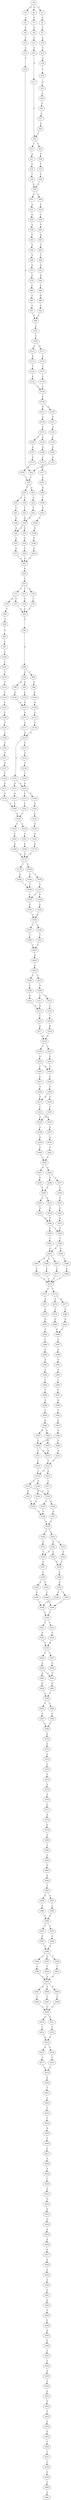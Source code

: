 strict digraph  {
	S0 -> S1 [ label = T ];
	S0 -> S2 [ label = G ];
	S0 -> S3 [ label = G ];
	S1 -> S4 [ label = C ];
	S2 -> S5 [ label = C ];
	S3 -> S6 [ label = A ];
	S4 -> S7 [ label = C ];
	S5 -> S8 [ label = G ];
	S6 -> S9 [ label = C ];
	S7 -> S10 [ label = A ];
	S8 -> S11 [ label = T ];
	S9 -> S12 [ label = C ];
	S10 -> S13 [ label = C ];
	S11 -> S14 [ label = G ];
	S12 -> S15 [ label = A ];
	S13 -> S16 [ label = G ];
	S14 -> S17 [ label = A ];
	S15 -> S18 [ label = A ];
	S16 -> S19 [ label = T ];
	S17 -> S20 [ label = C ];
	S18 -> S21 [ label = A ];
	S19 -> S22 [ label = A ];
	S20 -> S23 [ label = C ];
	S20 -> S24 [ label = T ];
	S21 -> S25 [ label = T ];
	S22 -> S26 [ label = A ];
	S23 -> S27 [ label = A ];
	S24 -> S28 [ label = C ];
	S25 -> S29 [ label = A ];
	S25 -> S30 [ label = T ];
	S26 -> S31 [ label = G ];
	S27 -> S32 [ label = G ];
	S28 -> S33 [ label = T ];
	S29 -> S34 [ label = G ];
	S30 -> S35 [ label = A ];
	S30 -> S36 [ label = C ];
	S31 -> S37 [ label = A ];
	S32 -> S38 [ label = C ];
	S33 -> S39 [ label = C ];
	S34 -> S40 [ label = T ];
	S35 -> S41 [ label = C ];
	S36 -> S42 [ label = T ];
	S37 -> S43 [ label = A ];
	S38 -> S44 [ label = G ];
	S39 -> S44 [ label = G ];
	S40 -> S45 [ label = G ];
	S41 -> S46 [ label = G ];
	S42 -> S45 [ label = G ];
	S43 -> S20 [ label = C ];
	S44 -> S47 [ label = A ];
	S44 -> S48 [ label = C ];
	S45 -> S49 [ label = A ];
	S45 -> S50 [ label = G ];
	S46 -> S49 [ label = A ];
	S47 -> S51 [ label = A ];
	S48 -> S52 [ label = A ];
	S49 -> S53 [ label = G ];
	S50 -> S54 [ label = A ];
	S51 -> S55 [ label = G ];
	S52 -> S56 [ label = C ];
	S53 -> S57 [ label = A ];
	S54 -> S58 [ label = A ];
	S55 -> S59 [ label = A ];
	S56 -> S60 [ label = T ];
	S57 -> S61 [ label = G ];
	S58 -> S61 [ label = G ];
	S59 -> S62 [ label = C ];
	S60 -> S63 [ label = G ];
	S61 -> S64 [ label = G ];
	S62 -> S65 [ label = A ];
	S63 -> S66 [ label = G ];
	S64 -> S67 [ label = T ];
	S65 -> S68 [ label = A ];
	S66 -> S69 [ label = T ];
	S67 -> S70 [ label = A ];
	S67 -> S71 [ label = C ];
	S67 -> S72 [ label = T ];
	S68 -> S73 [ label = G ];
	S69 -> S74 [ label = G ];
	S70 -> S75 [ label = C ];
	S71 -> S76 [ label = G ];
	S71 -> S77 [ label = C ];
	S72 -> S78 [ label = C ];
	S73 -> S79 [ label = C ];
	S74 -> S80 [ label = G ];
	S75 -> S81 [ label = C ];
	S76 -> S82 [ label = T ];
	S77 -> S81 [ label = C ];
	S78 -> S81 [ label = C ];
	S79 -> S83 [ label = C ];
	S80 -> S84 [ label = T ];
	S81 -> S85 [ label = C ];
	S82 -> S86 [ label = T ];
	S83 -> S87 [ label = T ];
	S84 -> S88 [ label = G ];
	S85 -> S89 [ label = G ];
	S86 -> S90 [ label = T ];
	S87 -> S91 [ label = A ];
	S88 -> S92 [ label = A ];
	S89 -> S93 [ label = A ];
	S89 -> S94 [ label = T ];
	S90 -> S95 [ label = C ];
	S91 -> S96 [ label = T ];
	S92 -> S96 [ label = T ];
	S93 -> S97 [ label = G ];
	S93 -> S98 [ label = A ];
	S94 -> S99 [ label = G ];
	S95 -> S100 [ label = C ];
	S96 -> S101 [ label = C ];
	S97 -> S102 [ label = A ];
	S98 -> S103 [ label = A ];
	S99 -> S104 [ label = G ];
	S100 -> S105 [ label = C ];
	S101 -> S106 [ label = C ];
	S102 -> S107 [ label = G ];
	S103 -> S107 [ label = G ];
	S104 -> S108 [ label = A ];
	S105 -> S109 [ label = T ];
	S106 -> S110 [ label = C ];
	S106 -> S111 [ label = G ];
	S107 -> S112 [ label = A ];
	S108 -> S113 [ label = C ];
	S109 -> S114 [ label = T ];
	S110 -> S115 [ label = G ];
	S111 -> S116 [ label = A ];
	S112 -> S117 [ label = A ];
	S113 -> S118 [ label = A ];
	S114 -> S119 [ label = T ];
	S115 -> S120 [ label = T ];
	S116 -> S121 [ label = A ];
	S117 -> S122 [ label = G ];
	S118 -> S122 [ label = G ];
	S119 -> S123 [ label = C ];
	S120 -> S124 [ label = C ];
	S121 -> S125 [ label = C ];
	S122 -> S126 [ label = T ];
	S122 -> S127 [ label = A ];
	S123 -> S128 [ label = C ];
	S124 -> S129 [ label = C ];
	S125 -> S129 [ label = C ];
	S126 -> S130 [ label = A ];
	S126 -> S131 [ label = G ];
	S127 -> S132 [ label = A ];
	S128 -> S133 [ label = T ];
	S129 -> S134 [ label = G ];
	S130 -> S135 [ label = C ];
	S130 -> S136 [ label = G ];
	S131 -> S137 [ label = A ];
	S132 -> S138 [ label = G ];
	S133 -> S139 [ label = A ];
	S134 -> S140 [ label = G ];
	S134 -> S141 [ label = A ];
	S135 -> S142 [ label = C ];
	S136 -> S143 [ label = C ];
	S137 -> S144 [ label = C ];
	S138 -> S145 [ label = T ];
	S139 -> S146 [ label = T ];
	S140 -> S147 [ label = G ];
	S141 -> S148 [ label = G ];
	S142 -> S149 [ label = T ];
	S143 -> S150 [ label = G ];
	S144 -> S149 [ label = T ];
	S145 -> S130 [ label = A ];
	S146 -> S151 [ label = C ];
	S147 -> S152 [ label = A ];
	S148 -> S153 [ label = G ];
	S149 -> S154 [ label = A ];
	S149 -> S155 [ label = C ];
	S150 -> S156 [ label = A ];
	S151 -> S157 [ label = G ];
	S152 -> S158 [ label = C ];
	S153 -> S159 [ label = G ];
	S153 -> S160 [ label = T ];
	S154 -> S161 [ label = A ];
	S155 -> S162 [ label = C ];
	S156 -> S163 [ label = G ];
	S157 -> S164 [ label = C ];
	S158 -> S165 [ label = G ];
	S159 -> S166 [ label = G ];
	S160 -> S167 [ label = G ];
	S161 -> S168 [ label = A ];
	S162 -> S169 [ label = A ];
	S163 -> S170 [ label = A ];
	S164 -> S171 [ label = A ];
	S165 -> S172 [ label = A ];
	S166 -> S173 [ label = C ];
	S167 -> S174 [ label = G ];
	S168 -> S175 [ label = G ];
	S169 -> S175 [ label = G ];
	S170 -> S175 [ label = G ];
	S171 -> S176 [ label = A ];
	S172 -> S21 [ label = A ];
	S173 -> S177 [ label = T ];
	S174 -> S178 [ label = A ];
	S175 -> S179 [ label = C ];
	S175 -> S180 [ label = T ];
	S176 -> S144 [ label = C ];
	S177 -> S181 [ label = G ];
	S178 -> S25 [ label = T ];
	S179 -> S182 [ label = A ];
	S180 -> S183 [ label = T ];
	S180 -> S184 [ label = A ];
	S181 -> S185 [ label = G ];
	S182 -> S186 [ label = T ];
	S183 -> S187 [ label = T ];
	S184 -> S186 [ label = T ];
	S185 -> S188 [ label = T ];
	S186 -> S189 [ label = T ];
	S187 -> S190 [ label = C ];
	S187 -> S189 [ label = T ];
	S188 -> S191 [ label = G ];
	S189 -> S192 [ label = C ];
	S190 -> S193 [ label = C ];
	S191 -> S194 [ label = A ];
	S192 -> S195 [ label = C ];
	S193 -> S195 [ label = C ];
	S194 -> S196 [ label = C ];
	S195 -> S197 [ label = T ];
	S195 -> S198 [ label = C ];
	S196 -> S199 [ label = C ];
	S197 -> S200 [ label = T ];
	S198 -> S201 [ label = T ];
	S199 -> S202 [ label = A ];
	S200 -> S203 [ label = T ];
	S201 -> S203 [ label = T ];
	S202 -> S61 [ label = G ];
	S203 -> S204 [ label = G ];
	S204 -> S205 [ label = T ];
	S205 -> S206 [ label = C ];
	S205 -> S207 [ label = T ];
	S206 -> S208 [ label = C ];
	S207 -> S209 [ label = T ];
	S208 -> S210 [ label = G ];
	S209 -> S211 [ label = G ];
	S209 -> S212 [ label = A ];
	S210 -> S213 [ label = A ];
	S211 -> S213 [ label = A ];
	S212 -> S214 [ label = C ];
	S213 -> S215 [ label = C ];
	S214 -> S216 [ label = T ];
	S215 -> S217 [ label = G ];
	S216 -> S218 [ label = G ];
	S217 -> S219 [ label = G ];
	S218 -> S219 [ label = G ];
	S219 -> S220 [ label = T ];
	S219 -> S221 [ label = C ];
	S220 -> S222 [ label = G ];
	S221 -> S223 [ label = G ];
	S222 -> S224 [ label = A ];
	S222 -> S225 [ label = T ];
	S223 -> S224 [ label = A ];
	S224 -> S226 [ label = A ];
	S225 -> S227 [ label = C ];
	S226 -> S228 [ label = A ];
	S227 -> S229 [ label = A ];
	S228 -> S230 [ label = C ];
	S228 -> S231 [ label = A ];
	S229 -> S231 [ label = A ];
	S230 -> S232 [ label = C ];
	S231 -> S233 [ label = C ];
	S232 -> S234 [ label = A ];
	S233 -> S234 [ label = A ];
	S233 -> S235 [ label = G ];
	S234 -> S236 [ label = A ];
	S235 -> S237 [ label = A ];
	S236 -> S238 [ label = G ];
	S237 -> S239 [ label = A ];
	S238 -> S240 [ label = T ];
	S239 -> S241 [ label = T ];
	S240 -> S242 [ label = C ];
	S241 -> S242 [ label = C ];
	S242 -> S243 [ label = G ];
	S242 -> S244 [ label = A ];
	S243 -> S245 [ label = A ];
	S244 -> S246 [ label = A ];
	S244 -> S247 [ label = C ];
	S245 -> S248 [ label = A ];
	S246 -> S248 [ label = A ];
	S247 -> S249 [ label = G ];
	S248 -> S250 [ label = A ];
	S248 -> S251 [ label = G ];
	S249 -> S252 [ label = G ];
	S250 -> S253 [ label = A ];
	S251 -> S254 [ label = A ];
	S252 -> S255 [ label = G ];
	S253 -> S256 [ label = G ];
	S254 -> S256 [ label = G ];
	S255 -> S257 [ label = G ];
	S256 -> S258 [ label = T ];
	S256 -> S259 [ label = C ];
	S257 -> S258 [ label = T ];
	S258 -> S260 [ label = C ];
	S259 -> S261 [ label = C ];
	S260 -> S262 [ label = T ];
	S260 -> S263 [ label = G ];
	S261 -> S263 [ label = G ];
	S262 -> S264 [ label = C ];
	S263 -> S265 [ label = A ];
	S263 -> S266 [ label = G ];
	S263 -> S267 [ label = T ];
	S264 -> S268 [ label = C ];
	S265 -> S269 [ label = C ];
	S266 -> S270 [ label = C ];
	S267 -> S271 [ label = C ];
	S268 -> S272 [ label = T ];
	S269 -> S272 [ label = T ];
	S270 -> S272 [ label = T ];
	S271 -> S272 [ label = T ];
	S272 -> S273 [ label = C ];
	S272 -> S274 [ label = T ];
	S273 -> S275 [ label = A ];
	S274 -> S276 [ label = A ];
	S274 -> S277 [ label = G ];
	S275 -> S278 [ label = C ];
	S276 -> S279 [ label = T ];
	S277 -> S280 [ label = C ];
	S278 -> S281 [ label = G ];
	S279 -> S282 [ label = G ];
	S280 -> S283 [ label = G ];
	S281 -> S284 [ label = T ];
	S282 -> S285 [ label = C ];
	S283 -> S285 [ label = C ];
	S284 -> S286 [ label = C ];
	S285 -> S287 [ label = C ];
	S286 -> S288 [ label = T ];
	S287 -> S289 [ label = C ];
	S288 -> S290 [ label = A ];
	S289 -> S291 [ label = G ];
	S290 -> S292 [ label = A ];
	S291 -> S293 [ label = A ];
	S292 -> S294 [ label = T ];
	S293 -> S295 [ label = C ];
	S294 -> S296 [ label = T ];
	S295 -> S297 [ label = C ];
	S296 -> S298 [ label = A ];
	S297 -> S299 [ label = G ];
	S298 -> S300 [ label = C ];
	S299 -> S301 [ label = T ];
	S300 -> S302 [ label = G ];
	S301 -> S303 [ label = A ];
	S302 -> S304 [ label = A ];
	S302 -> S305 [ label = G ];
	S303 -> S306 [ label = G ];
	S304 -> S307 [ label = C ];
	S305 -> S308 [ label = C ];
	S306 -> S309 [ label = T ];
	S306 -> S308 [ label = C ];
	S307 -> S310 [ label = A ];
	S308 -> S311 [ label = T ];
	S308 -> S310 [ label = A ];
	S309 -> S312 [ label = A ];
	S310 -> S313 [ label = T ];
	S311 -> S314 [ label = T ];
	S312 -> S313 [ label = T ];
	S313 -> S315 [ label = A ];
	S313 -> S316 [ label = C ];
	S314 -> S316 [ label = C ];
	S315 -> S317 [ label = C ];
	S316 -> S318 [ label = C ];
	S316 -> S319 [ label = G ];
	S317 -> S320 [ label = G ];
	S318 -> S321 [ label = A ];
	S318 -> S320 [ label = G ];
	S319 -> S322 [ label = A ];
	S320 -> S323 [ label = G ];
	S320 -> S324 [ label = A ];
	S321 -> S325 [ label = G ];
	S322 -> S325 [ label = G ];
	S323 -> S326 [ label = A ];
	S324 -> S327 [ label = A ];
	S325 -> S326 [ label = A ];
	S326 -> S328 [ label = A ];
	S327 -> S328 [ label = A ];
	S328 -> S329 [ label = T ];
	S328 -> S330 [ label = C ];
	S329 -> S331 [ label = G ];
	S330 -> S332 [ label = G ];
	S330 -> S333 [ label = A ];
	S331 -> S334 [ label = T ];
	S332 -> S335 [ label = C ];
	S332 -> S334 [ label = T ];
	S333 -> S336 [ label = C ];
	S334 -> S337 [ label = A ];
	S335 -> S338 [ label = C ];
	S336 -> S338 [ label = C ];
	S337 -> S339 [ label = C ];
	S338 -> S340 [ label = C ];
	S339 -> S341 [ label = C ];
	S339 -> S342 [ label = A ];
	S340 -> S343 [ label = G ];
	S341 -> S344 [ label = T ];
	S342 -> S345 [ label = C ];
	S343 -> S346 [ label = C ];
	S343 -> S347 [ label = T ];
	S344 -> S348 [ label = T ];
	S345 -> S349 [ label = T ];
	S346 -> S349 [ label = T ];
	S347 -> S348 [ label = T ];
	S348 -> S350 [ label = C ];
	S349 -> S350 [ label = C ];
	S350 -> S351 [ label = T ];
	S350 -> S352 [ label = C ];
	S351 -> S353 [ label = A ];
	S352 -> S354 [ label = A ];
	S353 -> S355 [ label = G ];
	S354 -> S355 [ label = G ];
	S355 -> S356 [ label = C ];
	S355 -> S357 [ label = T ];
	S356 -> S358 [ label = A ];
	S357 -> S359 [ label = A ];
	S358 -> S360 [ label = A ];
	S358 -> S361 [ label = G ];
	S359 -> S361 [ label = G ];
	S360 -> S362 [ label = G ];
	S361 -> S363 [ label = G ];
	S362 -> S364 [ label = T ];
	S363 -> S364 [ label = T ];
	S364 -> S365 [ label = T ];
	S364 -> S366 [ label = C ];
	S365 -> S367 [ label = C ];
	S366 -> S368 [ label = C ];
	S367 -> S369 [ label = G ];
	S368 -> S369 [ label = G ];
	S369 -> S370 [ label = A ];
	S370 -> S371 [ label = G ];
	S371 -> S372 [ label = A ];
	S372 -> S373 [ label = C ];
	S373 -> S374 [ label = C ];
	S374 -> S375 [ label = A ];
	S375 -> S376 [ label = A ];
	S376 -> S377 [ label = G ];
	S377 -> S378 [ label = A ];
	S378 -> S379 [ label = C ];
	S379 -> S380 [ label = G ];
	S380 -> S381 [ label = T ];
	S381 -> S382 [ label = C ];
	S382 -> S383 [ label = G ];
	S383 -> S384 [ label = A ];
	S384 -> S385 [ label = A ];
	S385 -> S386 [ label = G ];
	S385 -> S387 [ label = A ];
	S386 -> S388 [ label = A ];
	S387 -> S389 [ label = A ];
	S388 -> S390 [ label = G ];
	S389 -> S390 [ label = G ];
	S390 -> S391 [ label = T ];
	S390 -> S392 [ label = C ];
	S391 -> S393 [ label = C ];
	S392 -> S394 [ label = C ];
	S393 -> S395 [ label = A ];
	S394 -> S395 [ label = A ];
	S395 -> S396 [ label = A ];
	S395 -> S397 [ label = C ];
	S395 -> S398 [ label = T ];
	S396 -> S399 [ label = T ];
	S397 -> S400 [ label = T ];
	S398 -> S401 [ label = T ];
	S399 -> S402 [ label = A ];
	S400 -> S402 [ label = A ];
	S401 -> S402 [ label = A ];
	S402 -> S403 [ label = A ];
	S402 -> S404 [ label = T ];
	S402 -> S405 [ label = C ];
	S403 -> S406 [ label = T ];
	S404 -> S407 [ label = T ];
	S405 -> S408 [ label = T ];
	S406 -> S409 [ label = C ];
	S407 -> S409 [ label = C ];
	S408 -> S409 [ label = C ];
	S409 -> S410 [ label = A ];
	S409 -> S411 [ label = G ];
	S410 -> S412 [ label = C ];
	S411 -> S413 [ label = C ];
	S412 -> S414 [ label = A ];
	S413 -> S414 [ label = A ];
	S414 -> S415 [ label = A ];
	S414 -> S416 [ label = C ];
	S415 -> S417 [ label = T ];
	S416 -> S418 [ label = T ];
	S417 -> S419 [ label = G ];
	S418 -> S419 [ label = G ];
	S419 -> S420 [ label = G ];
	S420 -> S421 [ label = T ];
	S421 -> S422 [ label = A ];
	S422 -> S423 [ label = C ];
	S423 -> S424 [ label = C ];
	S424 -> S425 [ label = A ];
	S425 -> S426 [ label = T ];
	S426 -> S427 [ label = C ];
	S427 -> S428 [ label = A ];
	S428 -> S429 [ label = A ];
	S429 -> S430 [ label = C ];
	S430 -> S431 [ label = G ];
	S431 -> S432 [ label = G ];
	S432 -> S433 [ label = G ];
	S433 -> S434 [ label = G ];
	S434 -> S435 [ label = A ];
	S435 -> S436 [ label = A ];
	S436 -> S437 [ label = A ];
	S437 -> S438 [ label = A ];
	S438 -> S439 [ label = A ];
	S439 -> S440 [ label = G ];
	S440 -> S441 [ label = C ];
	S441 -> S442 [ label = G ];
	S442 -> S443 [ label = A ];
	S443 -> S444 [ label = C ];
	S444 -> S445 [ label = G ];
	S445 -> S446 [ label = A ];
	S446 -> S447 [ label = G ];
	S447 -> S448 [ label = T ];
	S448 -> S449 [ label = G ];
	S449 -> S450 [ label = T ];
	S450 -> S451 [ label = G ];
	S451 -> S452 [ label = G ];
	S452 -> S453 [ label = T ];
	S453 -> S454 [ label = T ];
	S454 -> S455 [ label = G ];
	S455 -> S456 [ label = T ];
	S456 -> S457 [ label = T ];
	S457 -> S458 [ label = C ];
	S458 -> S459 [ label = G ];
	S459 -> S460 [ label = T ];
	S460 -> S461 [ label = A ];
}
